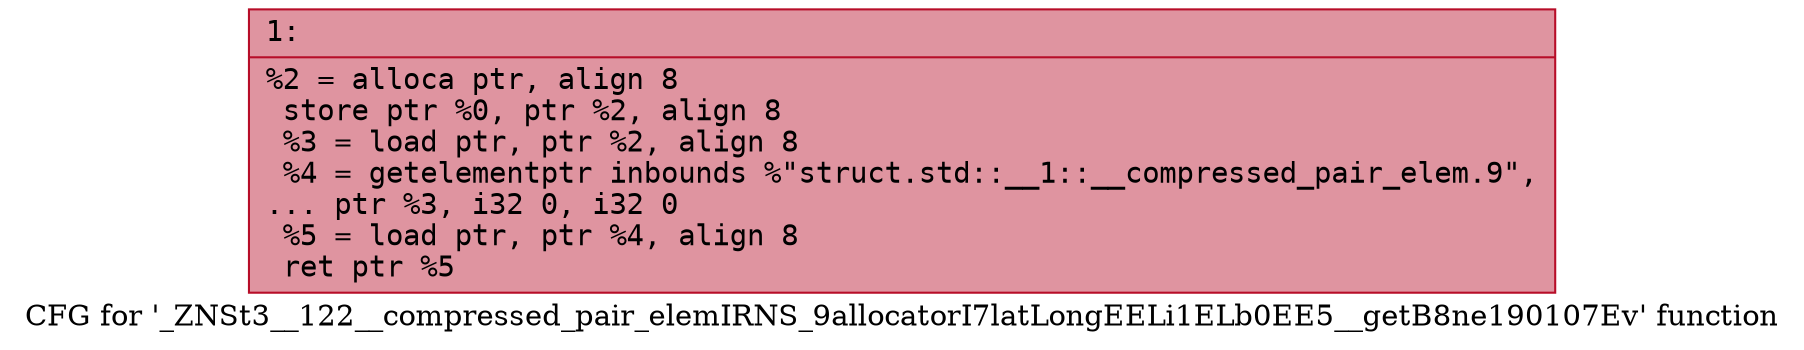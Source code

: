 digraph "CFG for '_ZNSt3__122__compressed_pair_elemIRNS_9allocatorI7latLongEELi1ELb0EE5__getB8ne190107Ev' function" {
	label="CFG for '_ZNSt3__122__compressed_pair_elemIRNS_9allocatorI7latLongEELi1ELb0EE5__getB8ne190107Ev' function";

	Node0x6000017623a0 [shape=record,color="#b70d28ff", style=filled, fillcolor="#b70d2870" fontname="Courier",label="{1:\l|  %2 = alloca ptr, align 8\l  store ptr %0, ptr %2, align 8\l  %3 = load ptr, ptr %2, align 8\l  %4 = getelementptr inbounds %\"struct.std::__1::__compressed_pair_elem.9\",\l... ptr %3, i32 0, i32 0\l  %5 = load ptr, ptr %4, align 8\l  ret ptr %5\l}"];
}
